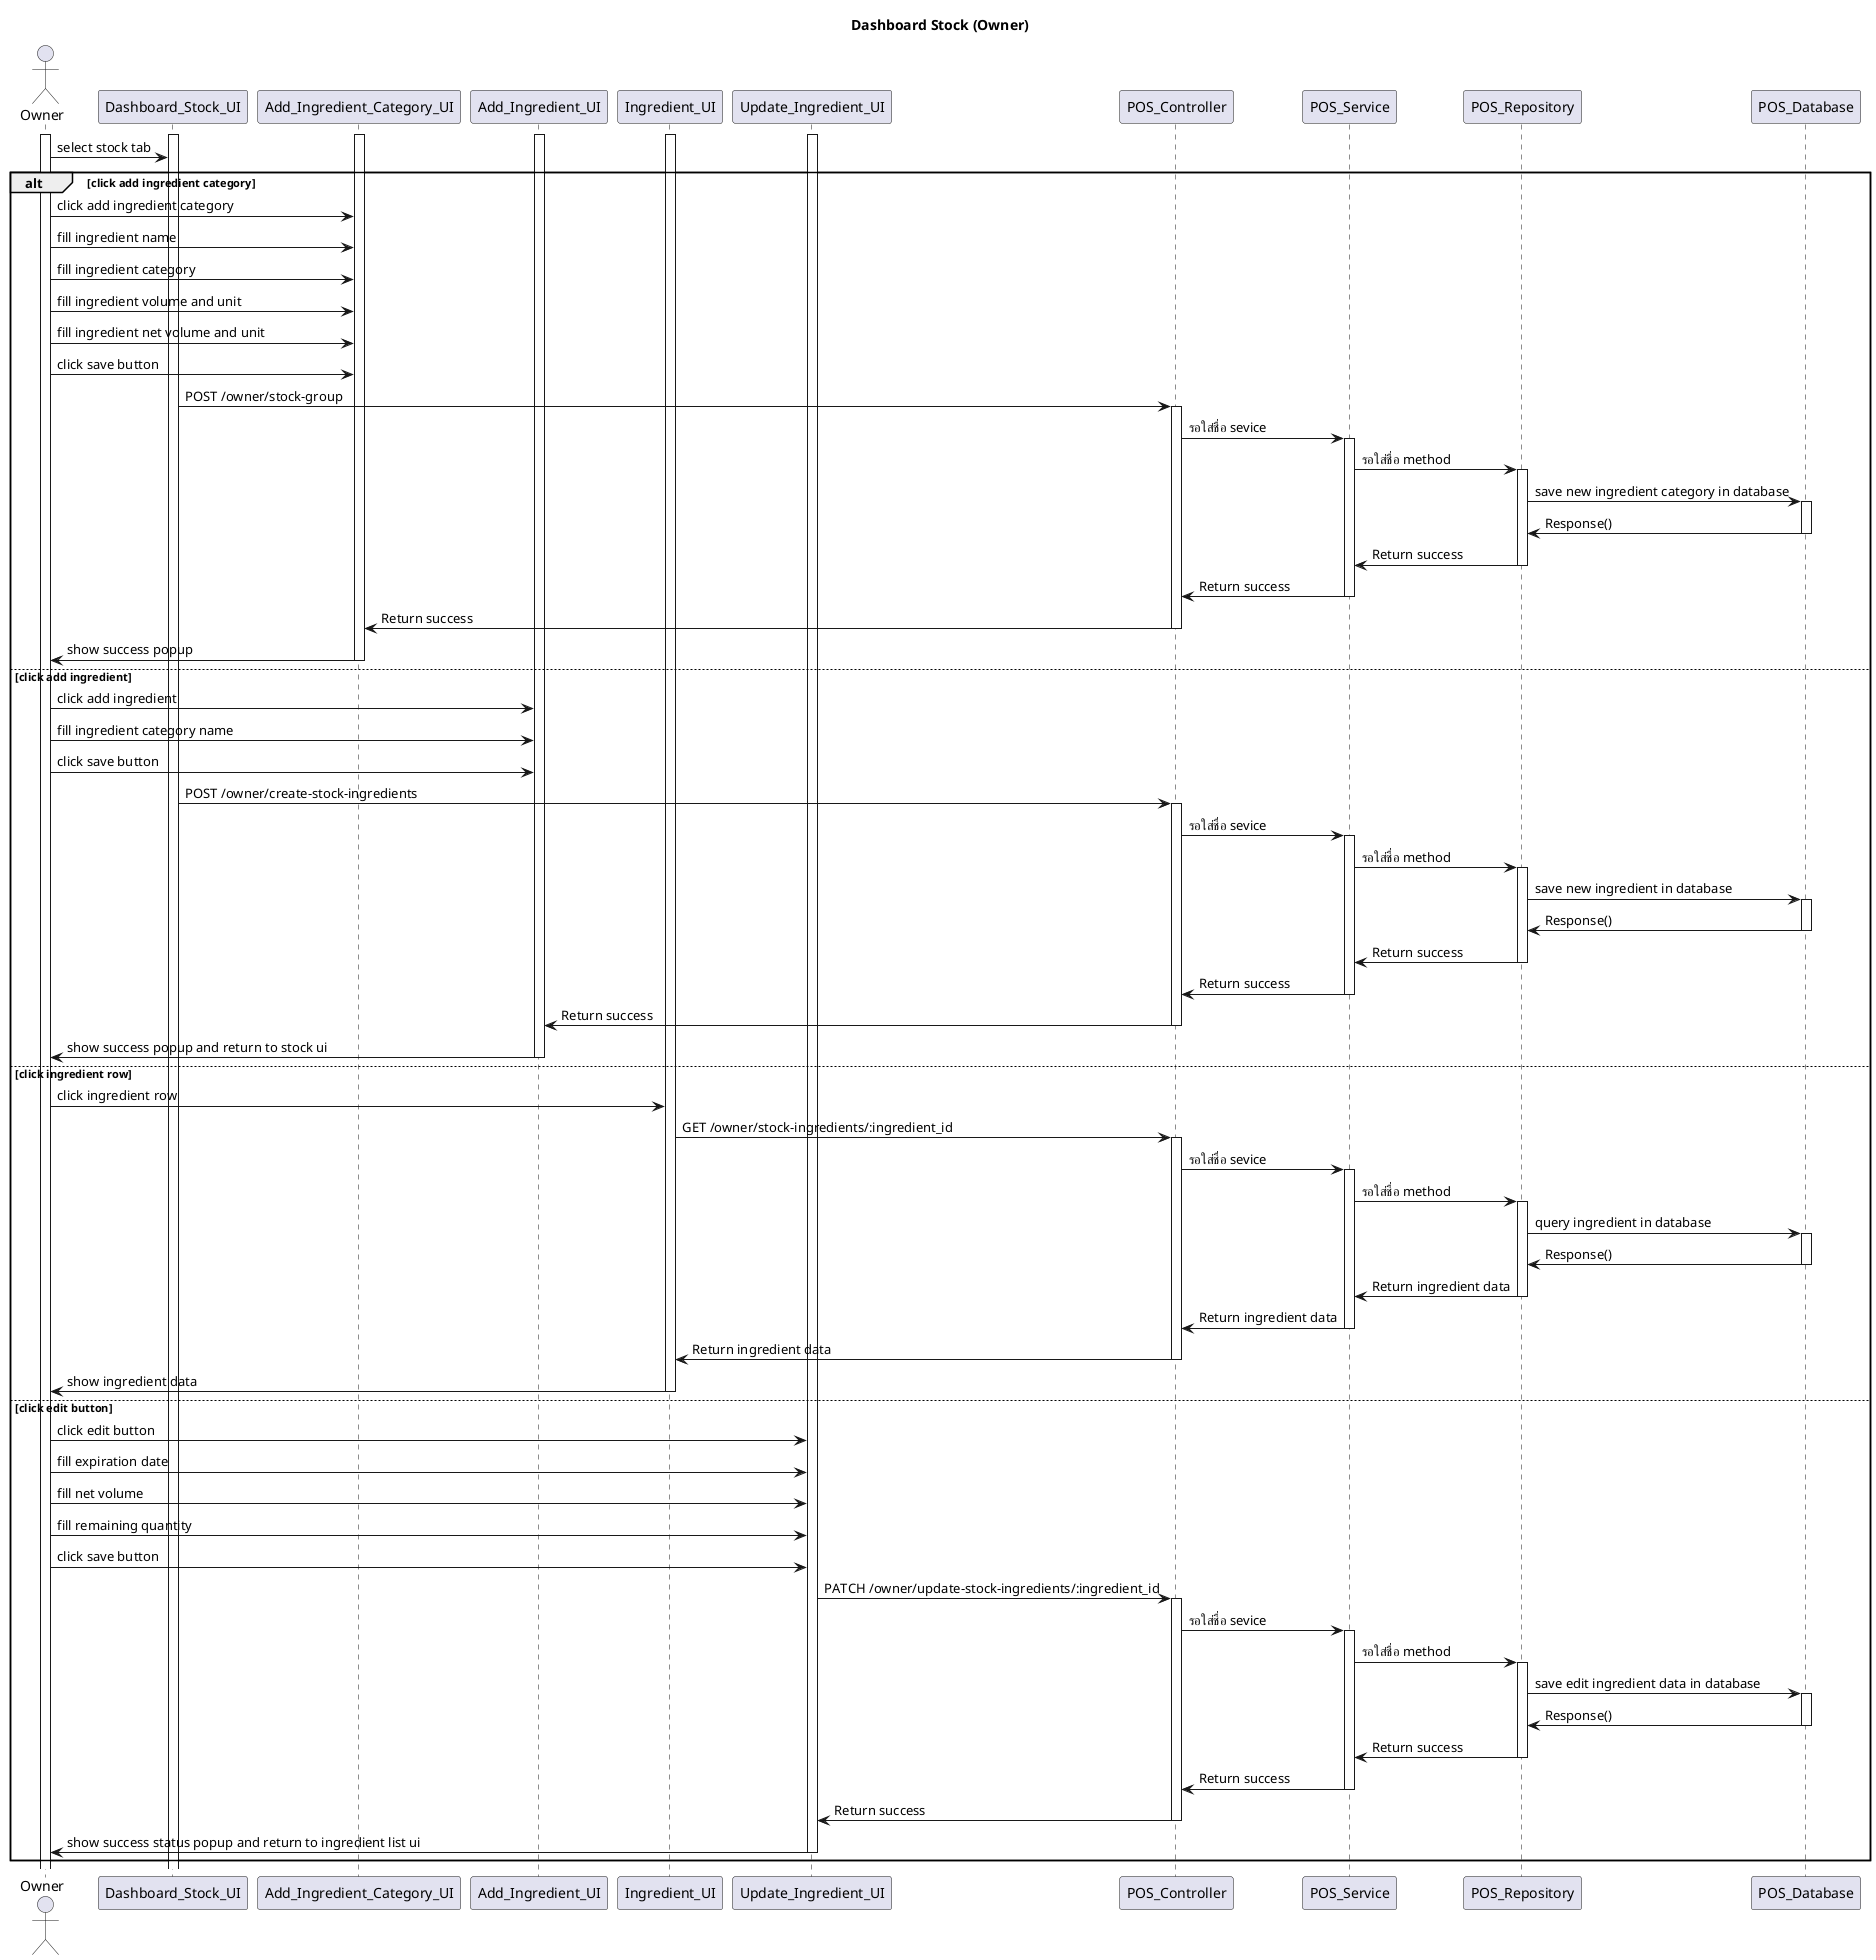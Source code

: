 @startuml stock
Title Dashboard Stock (Owner)

Actor Owner
activate Owner
activate Dashboard_Stock_UI
activate Add_Ingredient_Category_UI
activate Add_Ingredient_UI
activate Ingredient_UI
activate Update_Ingredient_UI

Owner -> Dashboard_Stock_UI : select stock tab

alt click add ingredient category
    Owner -> Add_Ingredient_Category_UI : click add ingredient category
    Owner -> Add_Ingredient_Category_UI : fill ingredient name
    Owner -> Add_Ingredient_Category_UI : fill ingredient category
    Owner -> Add_Ingredient_Category_UI : fill ingredient volume and unit
    Owner -> Add_Ingredient_Category_UI : fill ingredient net volume and unit
    Owner -> Add_Ingredient_Category_UI : click save button

    Dashboard_Stock_UI -> POS_Controller :  POST /owner/stock-group
    activate POS_Controller

    POS_Controller -> POS_Service : รอใส่ชื่อ sevice
    activate POS_Service

    POS_Service -> POS_Repository : รอใส่ชื่อ method
    activate POS_Repository

    POS_Repository -> POS_Database : save new ingredient category in database 
    activate POS_Database

    POS_Database -> POS_Repository : Response()
    deactivate POS_Database

    POS_Repository -> POS_Service : Return success
    deactivate POS_Repository

    POS_Service -> POS_Controller : Return success
    deactivate POS_Service

    POS_Controller -> Add_Ingredient_Category_UI : Return success
    deactivate POS_Controller

    Add_Ingredient_Category_UI -> Owner : show success popup 
    deactivate Add_Ingredient_Category_UI

else click add ingredient 
    Owner -> Add_Ingredient_UI : click add ingredient
    Owner -> Add_Ingredient_UI : fill ingredient category name
    Owner -> Add_Ingredient_UI : click save button

    Dashboard_Stock_UI -> POS_Controller :  POST /owner/create-stock-ingredients
    activate POS_Controller

    POS_Controller -> POS_Service : รอใส่ชื่อ sevice
    activate POS_Service

    POS_Service -> POS_Repository : รอใส่ชื่อ method
    activate POS_Repository

    POS_Repository -> POS_Database : save new ingredient in database 
    activate POS_Database

    POS_Database -> POS_Repository : Response()
    deactivate POS_Database

    POS_Repository -> POS_Service : Return success
    deactivate POS_Repository

    POS_Service -> POS_Controller : Return success
    deactivate POS_Service

    POS_Controller -> Add_Ingredient_UI : Return success
    deactivate POS_Controller

    Add_Ingredient_UI -> Owner : show success popup and return to stock ui
    deactivate Add_Ingredient_UI

else click ingredient row
    Owner -> Ingredient_UI : click ingredient row

    Ingredient_UI -> POS_Controller :  GET /owner/stock-ingredients/:ingredient_id
    activate POS_Controller

    POS_Controller -> POS_Service : รอใส่ชื่อ sevice
    activate POS_Service

    POS_Service -> POS_Repository : รอใส่ชื่อ method
    activate POS_Repository

    POS_Repository -> POS_Database : query ingredient in database 
    activate POS_Database

    POS_Database -> POS_Repository : Response()
    deactivate POS_Database

    POS_Repository -> POS_Service : Return ingredient data
    deactivate POS_Repository

    POS_Service -> POS_Controller : Return ingredient data
    deactivate POS_Service

    POS_Controller -> Ingredient_UI : Return ingredient data
    deactivate POS_Controller

    Ingredient_UI -> Owner : show ingredient data
    deactivate Ingredient_UI

else click edit button
    Owner -> Update_Ingredient_UI : click edit button
    Owner -> Update_Ingredient_UI : fill expiration date
    Owner -> Update_Ingredient_UI : fill net volume
    Owner -> Update_Ingredient_UI : fill remaining quantity
    Owner -> Update_Ingredient_UI : click save button

    Update_Ingredient_UI -> POS_Controller :  PATCH /owner/update-stock-ingredients/:ingredient_id
    activate POS_Controller

    POS_Controller -> POS_Service : รอใส่ชื่อ sevice
    activate POS_Service

    POS_Service -> POS_Repository : รอใส่ชื่อ method
    activate POS_Repository

    POS_Repository -> POS_Database : save edit ingredient data in database 
    activate POS_Database

    POS_Database -> POS_Repository : Response()
    deactivate POS_Database

    POS_Repository -> POS_Service : Return success
    deactivate POS_Repository

    POS_Service -> POS_Controller : Return success
    deactivate POS_Service

    POS_Controller -> Update_Ingredient_UI : Return success
    deactivate POS_Controller

    Update_Ingredient_UI -> Owner : show success status popup and return to ingredient list ui
    deactivate Update_Ingredient_UI
end
@enduml